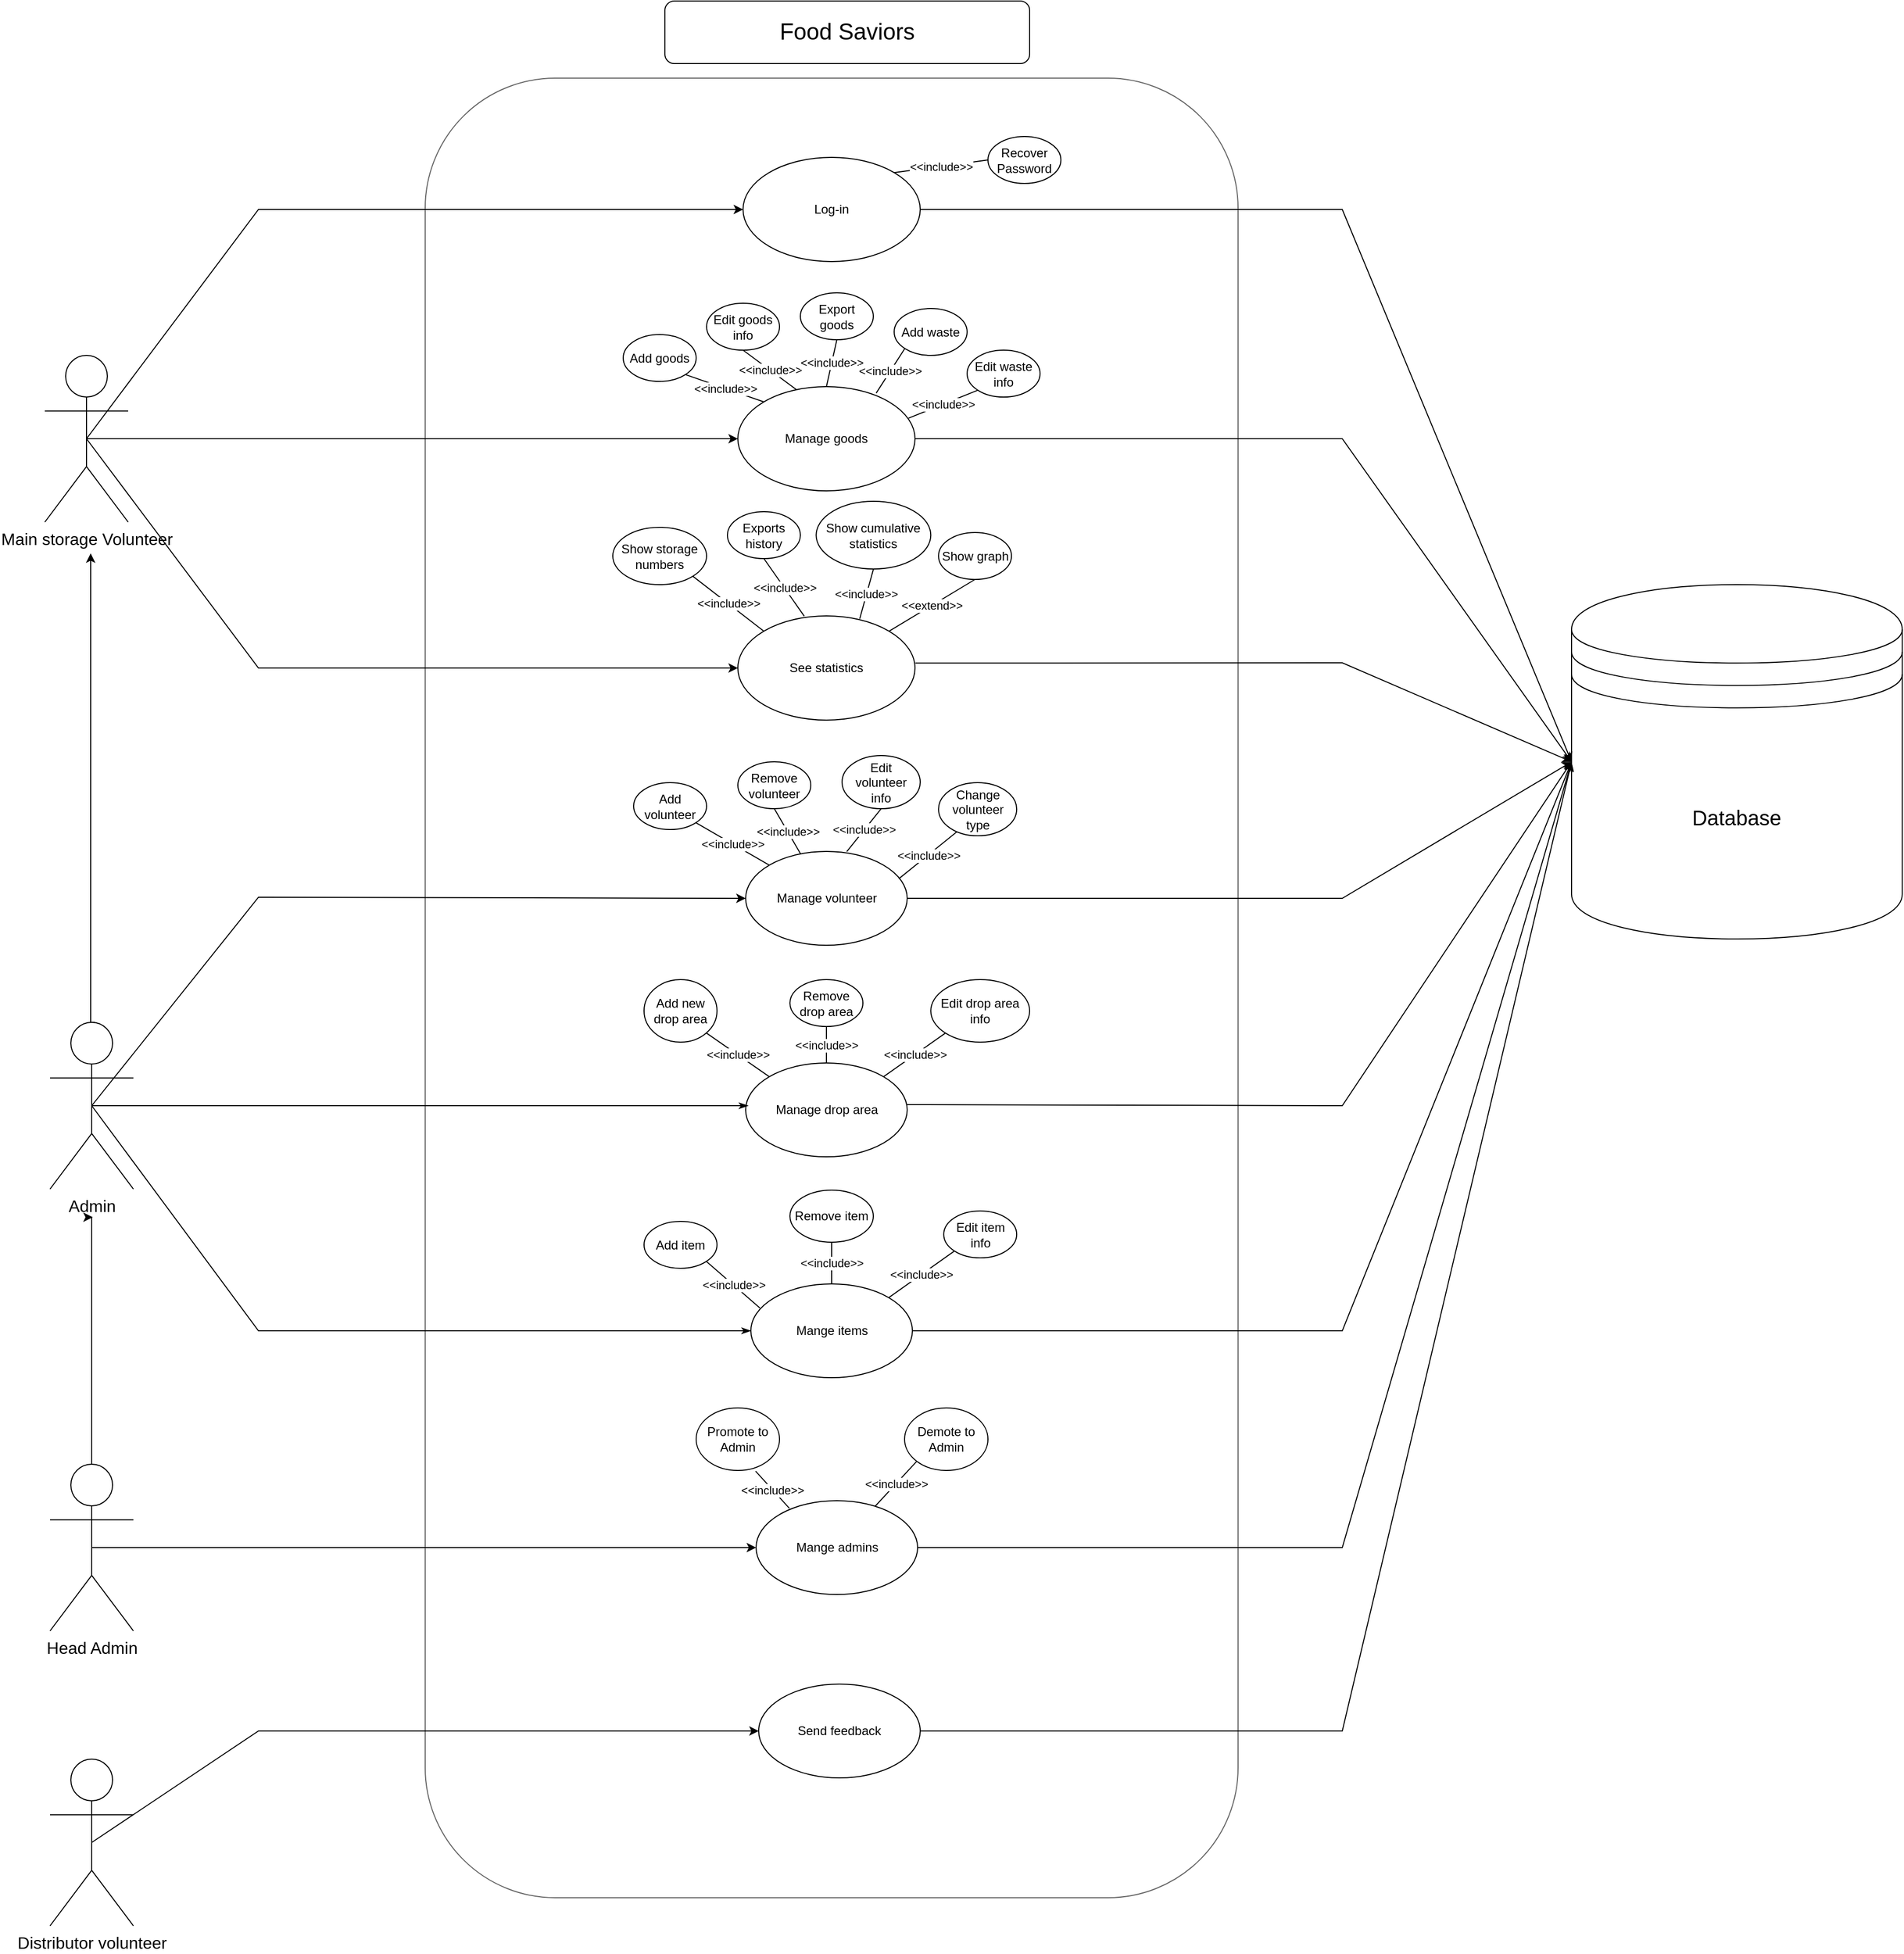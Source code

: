 <mxfile version="16.6.4" type="device"><diagram id="qF2yyAy22woy8dJEupaR" name="Page-1"><mxGraphModel dx="3638" dy="2063" grid="1" gridSize="10" guides="1" tooltips="1" connect="1" arrows="1" fold="1" page="1" pageScale="1" pageWidth="850" pageHeight="1100" math="0" shadow="0"><root><mxCell id="0"/><mxCell id="1" parent="0"/><mxCell id="LFjwha3EKeW71OOI---n-3" value="" style="rounded=1;whiteSpace=wrap;html=1;fillColor=none;fontColor=#333333;strokeColor=#666666;glass=0;shadow=0;arcSize=16;" parent="1" vertex="1"><mxGeometry x="-80" y="14" width="780" height="1746" as="geometry"/></mxCell><mxCell id="LFjwha3EKeW71OOI---n-4" value="Log-in" style="ellipse;whiteSpace=wrap;html=1;fillColor=none;" parent="1" vertex="1"><mxGeometry x="225" y="90" width="170" height="100" as="geometry"/></mxCell><mxCell id="LFjwha3EKeW71OOI---n-55" style="edgeStyle=orthogonalEdgeStyle;rounded=0;orthogonalLoop=1;jettySize=auto;html=1;entryX=0.5;entryY=0;entryDx=0;entryDy=0;entryPerimeter=0;startArrow=classic;startFill=1;strokeColor=default;strokeWidth=1;endArrow=none;endFill=0;" parent="1" edge="1"><mxGeometry relative="1" as="geometry"><mxPoint x="-401" y="470" as="sourcePoint"/><mxPoint x="-397" y="920" as="targetPoint"/><Array as="points"><mxPoint x="-401" y="920"/></Array></mxGeometry></mxCell><mxCell id="LFjwha3EKeW71OOI---n-5" value="&lt;font style=&quot;font-size: 16px&quot;&gt;Main storage Volunteer&lt;/font&gt;" style="shape=umlActor;verticalLabelPosition=bottom;verticalAlign=top;html=1;outlineConnect=0;shadow=0;glass=0;fillColor=none;" parent="1" vertex="1"><mxGeometry x="-445" y="280" width="80" height="160" as="geometry"/></mxCell><mxCell id="LFjwha3EKeW71OOI---n-6" value="&lt;font style=&quot;font-size: 16px&quot;&gt;Admin&lt;/font&gt;" style="shape=umlActor;verticalLabelPosition=bottom;verticalAlign=top;html=1;outlineConnect=0;shadow=0;glass=0;fillColor=none;" parent="1" vertex="1"><mxGeometry x="-440" y="920" width="80" height="160" as="geometry"/></mxCell><mxCell id="LFjwha3EKeW71OOI---n-57" style="edgeStyle=orthogonalEdgeStyle;rounded=0;orthogonalLoop=1;jettySize=auto;html=1;exitX=0.5;exitY=0;exitDx=0;exitDy=0;exitPerimeter=0;startArrow=none;startFill=0;endArrow=classic;endFill=1;strokeColor=default;strokeWidth=1;" parent="1" source="LFjwha3EKeW71OOI---n-7" edge="1"><mxGeometry relative="1" as="geometry"><mxPoint x="-399" y="1107" as="targetPoint"/><mxPoint x="-399" y="1247" as="sourcePoint"/><Array as="points"><mxPoint x="-400" y="1107"/></Array></mxGeometry></mxCell><mxCell id="LFjwha3EKeW71OOI---n-7" value="&lt;font style=&quot;font-size: 16px&quot;&gt;Head Admin&lt;/font&gt;" style="shape=umlActor;verticalLabelPosition=bottom;verticalAlign=top;html=1;outlineConnect=0;shadow=0;glass=0;fillColor=none;" parent="1" vertex="1"><mxGeometry x="-440" y="1344" width="80" height="160" as="geometry"/></mxCell><mxCell id="LFjwha3EKeW71OOI---n-11" value="&lt;font style=&quot;font-size: 20px&quot;&gt;Database&lt;/font&gt;" style="shape=datastore;whiteSpace=wrap;html=1;shadow=0;glass=0;fillColor=none;" parent="1" vertex="1"><mxGeometry x="1020" y="500" width="317.33" height="340" as="geometry"/></mxCell><mxCell id="LFjwha3EKeW71OOI---n-13" value="&lt;font style=&quot;font-size: 22px&quot;&gt;Food Saviors&lt;/font&gt;" style="rounded=1;whiteSpace=wrap;html=1;shadow=0;glass=0;fillColor=none;" parent="1" vertex="1"><mxGeometry x="150" y="-60" width="350" height="60" as="geometry"/></mxCell><mxCell id="LFjwha3EKeW71OOI---n-15" value="Manage goods" style="ellipse;whiteSpace=wrap;html=1;fillColor=none;" parent="1" vertex="1"><mxGeometry x="220" y="310" width="170" height="100" as="geometry"/></mxCell><mxCell id="LFjwha3EKeW71OOI---n-17" value="" style="endArrow=none;html=1;strokeWidth=1;rounded=0;entryX=1;entryY=0.5;entryDx=0;entryDy=0;exitX=0;exitY=0.5;exitDx=0;exitDy=0;strokeColor=default;startArrow=classic;startFill=1;" parent="1" source="LFjwha3EKeW71OOI---n-11" target="LFjwha3EKeW71OOI---n-4" edge="1"><mxGeometry width="50" height="50" relative="1" as="geometry"><mxPoint x="280" y="400" as="sourcePoint"/><mxPoint x="330" y="350" as="targetPoint"/><Array as="points"><mxPoint x="800" y="140"/></Array></mxGeometry></mxCell><mxCell id="LFjwha3EKeW71OOI---n-19" value="" style="endArrow=none;html=1;strokeWidth=1;rounded=0;entryX=1;entryY=0.5;entryDx=0;entryDy=0;exitX=0;exitY=0.5;exitDx=0;exitDy=0;strokeColor=default;startArrow=classic;startFill=1;" parent="1" source="LFjwha3EKeW71OOI---n-11" target="LFjwha3EKeW71OOI---n-15" edge="1"><mxGeometry width="50" height="50" relative="1" as="geometry"><mxPoint x="790" y="341" as="sourcePoint"/><mxPoint x="450" y="150" as="targetPoint"/><Array as="points"><mxPoint x="800" y="360"/></Array></mxGeometry></mxCell><mxCell id="LFjwha3EKeW71OOI---n-20" value="" style="endArrow=none;html=1;strokeWidth=1;rounded=0;entryX=0.5;entryY=0.5;entryDx=0;entryDy=0;exitX=0;exitY=0.5;exitDx=0;exitDy=0;entryPerimeter=0;startArrow=classic;startFill=1;" parent="1" source="LFjwha3EKeW71OOI---n-4" target="LFjwha3EKeW71OOI---n-5" edge="1"><mxGeometry width="50" height="50" relative="1" as="geometry"><mxPoint x="790" y="341" as="sourcePoint"/><mxPoint x="450" y="290" as="targetPoint"/><Array as="points"><mxPoint x="-240" y="140"/></Array></mxGeometry></mxCell><mxCell id="LFjwha3EKeW71OOI---n-23" value="" style="endArrow=none;html=1;strokeWidth=1;rounded=0;entryX=0.5;entryY=0.5;entryDx=0;entryDy=0;exitX=0;exitY=0.5;exitDx=0;exitDy=0;entryPerimeter=0;startArrow=classic;startFill=1;" parent="1" source="LFjwha3EKeW71OOI---n-15" target="LFjwha3EKeW71OOI---n-5" edge="1"><mxGeometry width="50" height="50" relative="1" as="geometry"><mxPoint x="280" y="150" as="sourcePoint"/><mxPoint x="15" y="160" as="targetPoint"/><Array as="points"><mxPoint x="-240" y="360"/></Array></mxGeometry></mxCell><mxCell id="LFjwha3EKeW71OOI---n-26" value="Mange items" style="ellipse;whiteSpace=wrap;html=1;shadow=0;glass=0;fillColor=none;" parent="1" vertex="1"><mxGeometry x="232.5" y="1171" width="155" height="90" as="geometry"/></mxCell><mxCell id="LFjwha3EKeW71OOI---n-32" value="" style="endArrow=none;html=1;strokeWidth=1;rounded=0;exitX=0;exitY=0.5;exitDx=0;exitDy=0;startArrow=classicThin;startFill=1;entryX=0.5;entryY=0.5;entryDx=0;entryDy=0;entryPerimeter=0;" parent="1" source="LFjwha3EKeW71OOI---n-26" target="LFjwha3EKeW71OOI---n-6" edge="1"><mxGeometry width="50" height="50" relative="1" as="geometry"><mxPoint x="300" y="280" as="sourcePoint"/><mxPoint x="10" y="310" as="targetPoint"/><Array as="points"><mxPoint x="-240" y="1216"/></Array></mxGeometry></mxCell><mxCell id="LFjwha3EKeW71OOI---n-35" value="See statistics" style="ellipse;whiteSpace=wrap;html=1;fillColor=none;" parent="1" vertex="1"><mxGeometry x="220" y="530" width="170" height="100" as="geometry"/></mxCell><mxCell id="LFjwha3EKeW71OOI---n-36" value="" style="endArrow=none;html=1;strokeWidth=1;rounded=0;entryX=0.5;entryY=0.5;entryDx=0;entryDy=0;exitX=0;exitY=0.5;exitDx=0;exitDy=0;entryPerimeter=0;startArrow=classic;startFill=1;" parent="1" source="LFjwha3EKeW71OOI---n-35" target="LFjwha3EKeW71OOI---n-5" edge="1"><mxGeometry width="50" height="50" relative="1" as="geometry"><mxPoint x="220" y="150" as="sourcePoint"/><mxPoint x="-255" y="160" as="targetPoint"/><Array as="points"><mxPoint x="-240" y="580"/></Array></mxGeometry></mxCell><mxCell id="LFjwha3EKeW71OOI---n-39" value="" style="endArrow=none;html=1;strokeWidth=1;rounded=0;entryX=1.002;entryY=0.453;entryDx=0;entryDy=0;exitX=0;exitY=0.5;exitDx=0;exitDy=0;entryPerimeter=0;strokeColor=default;startArrow=classic;startFill=1;" parent="1" source="LFjwha3EKeW71OOI---n-11" target="LFjwha3EKeW71OOI---n-35" edge="1"><mxGeometry width="50" height="50" relative="1" as="geometry"><mxPoint x="790" y="341" as="sourcePoint"/><mxPoint x="400" y="270" as="targetPoint"/><Array as="points"><mxPoint x="800" y="575"/></Array></mxGeometry></mxCell><mxCell id="LFjwha3EKeW71OOI---n-40" value="" style="endArrow=none;html=1;strokeWidth=1;rounded=0;exitX=0;exitY=0.5;exitDx=0;exitDy=0;strokeColor=default;startArrow=classic;startFill=1;" parent="1" source="LFjwha3EKeW71OOI---n-11" target="LFjwha3EKeW71OOI---n-26" edge="1"><mxGeometry width="50" height="50" relative="1" as="geometry"><mxPoint x="838.98" y="523" as="sourcePoint"/><mxPoint x="390" y="1210" as="targetPoint"/><Array as="points"><mxPoint x="800" y="1216"/></Array></mxGeometry></mxCell><mxCell id="LFjwha3EKeW71OOI---n-42" value="Mange admins" style="ellipse;whiteSpace=wrap;html=1;shadow=0;glass=0;fillColor=none;" parent="1" vertex="1"><mxGeometry x="237.5" y="1379" width="155" height="90" as="geometry"/></mxCell><mxCell id="LFjwha3EKeW71OOI---n-43" value="" style="endArrow=none;html=1;strokeWidth=1;rounded=0;startArrow=classic;startFill=1;exitX=0;exitY=0.5;exitDx=0;exitDy=0;entryX=0.5;entryY=0.5;entryDx=0;entryDy=0;entryPerimeter=0;" parent="1" source="LFjwha3EKeW71OOI---n-42" target="LFjwha3EKeW71OOI---n-7" edge="1"><mxGeometry width="50" height="50" relative="1" as="geometry"><mxPoint x="230" y="640" as="sourcePoint"/><mxPoint x="-260" y="530" as="targetPoint"/><Array as="points"><mxPoint x="-240" y="1424"/></Array></mxGeometry></mxCell><mxCell id="LFjwha3EKeW71OOI---n-44" value="" style="endArrow=none;html=1;strokeWidth=1;rounded=0;startArrow=classic;startFill=1;exitX=0;exitY=0.5;exitDx=0;exitDy=0;entryX=1;entryY=0.5;entryDx=0;entryDy=0;" parent="1" source="LFjwha3EKeW71OOI---n-11" target="LFjwha3EKeW71OOI---n-42" edge="1"><mxGeometry width="50" height="50" relative="1" as="geometry"><mxPoint x="1027.5" y="915" as="sourcePoint"/><mxPoint x="550" y="680" as="targetPoint"/><Array as="points"><mxPoint x="800" y="1424"/></Array></mxGeometry></mxCell><mxCell id="LFjwha3EKeW71OOI---n-58" value="&lt;div&gt;Recover &lt;br&gt;&lt;/div&gt;&lt;div&gt;Password&lt;br&gt;&lt;/div&gt;" style="ellipse;whiteSpace=wrap;html=1;shadow=0;glass=0;fillColor=none;" parent="1" vertex="1"><mxGeometry x="460" y="70" width="70" height="45" as="geometry"/></mxCell><mxCell id="LFjwha3EKeW71OOI---n-59" value="&amp;lt;&amp;lt;include&amp;gt;&amp;gt;" style="endArrow=none;html=1;strokeWidth=1;rounded=0;entryX=1;entryY=0;entryDx=0;entryDy=0;exitX=0;exitY=0.5;exitDx=0;exitDy=0;" parent="1" source="LFjwha3EKeW71OOI---n-58" target="LFjwha3EKeW71OOI---n-4" edge="1"><mxGeometry width="50" height="50" relative="1" as="geometry"><mxPoint x="874.85" y="225.67" as="sourcePoint"/><mxPoint x="450.002" y="179.997" as="targetPoint"/></mxGeometry></mxCell><mxCell id="LFjwha3EKeW71OOI---n-63" value="Remove volunteer" style="ellipse;whiteSpace=wrap;html=1;shadow=0;glass=0;fillColor=none;" parent="1" vertex="1"><mxGeometry x="220" y="670" width="70" height="45" as="geometry"/></mxCell><mxCell id="LFjwha3EKeW71OOI---n-64" value="&amp;lt;&amp;lt;include&amp;gt;&amp;gt;" style="endArrow=none;html=1;strokeWidth=1;rounded=0;exitX=0.5;exitY=1;exitDx=0;exitDy=0;" parent="1" source="LFjwha3EKeW71OOI---n-63" target="LFjwha3EKeW71OOI---n-82" edge="1"><mxGeometry width="50" height="50" relative="1" as="geometry"><mxPoint x="234.767" y="413.501" as="sourcePoint"/><mxPoint x="100.001" y="685.32" as="targetPoint"/></mxGeometry></mxCell><mxCell id="LFjwha3EKeW71OOI---n-65" value="Show graph" style="ellipse;whiteSpace=wrap;html=1;shadow=0;glass=0;fillColor=none;" parent="1" vertex="1"><mxGeometry x="412.58" y="450" width="70" height="45" as="geometry"/></mxCell><mxCell id="LFjwha3EKeW71OOI---n-66" value="&amp;lt;&amp;lt;extend&amp;gt;&amp;gt;" style="endArrow=none;html=1;strokeWidth=1;rounded=0;entryX=1;entryY=0;entryDx=0;entryDy=0;exitX=0.5;exitY=1;exitDx=0;exitDy=0;" parent="1" source="LFjwha3EKeW71OOI---n-65" target="LFjwha3EKeW71OOI---n-35" edge="1"><mxGeometry width="50" height="50" relative="1" as="geometry"><mxPoint x="100.0" y="597.14" as="sourcePoint"/><mxPoint x="235.002" y="504.267" as="targetPoint"/></mxGeometry></mxCell><mxCell id="LFjwha3EKeW71OOI---n-82" value="Manage volunteer" style="ellipse;whiteSpace=wrap;html=1;shadow=0;glass=0;fillColor=none;" parent="1" vertex="1"><mxGeometry x="227.5" y="756" width="155" height="90" as="geometry"/></mxCell><mxCell id="LFjwha3EKeW71OOI---n-93" value="" style="endArrow=none;html=1;strokeWidth=1;rounded=0;entryX=0.5;entryY=0.5;entryDx=0;entryDy=0;exitX=0;exitY=0.5;exitDx=0;exitDy=0;entryPerimeter=0;startArrow=classic;startFill=1;" parent="1" source="LFjwha3EKeW71OOI---n-82" target="LFjwha3EKeW71OOI---n-6" edge="1"><mxGeometry width="50" height="50" relative="1" as="geometry"><mxPoint x="297.5" y="490" as="sourcePoint"/><mxPoint x="-210" y="650" as="targetPoint"/><Array as="points"><mxPoint x="-240" y="800"/></Array></mxGeometry></mxCell><mxCell id="LFjwha3EKeW71OOI---n-95" value="" style="endArrow=none;html=1;strokeWidth=1;rounded=0;entryX=1;entryY=0.5;entryDx=0;entryDy=0;exitX=0;exitY=0.5;exitDx=0;exitDy=0;strokeColor=default;startArrow=classic;startFill=1;" parent="1" source="LFjwha3EKeW71OOI---n-11" target="LFjwha3EKeW71OOI---n-82" edge="1"><mxGeometry width="50" height="50" relative="1" as="geometry"><mxPoint x="920.0" y="660" as="sourcePoint"/><mxPoint x="392.5" y="450" as="targetPoint"/><Array as="points"><mxPoint x="800" y="801"/></Array></mxGeometry></mxCell><mxCell id="LFjwha3EKeW71OOI---n-97" value="&lt;div&gt;Edit volunteer&lt;/div&gt;&lt;div&gt;info&lt;br&gt;&lt;/div&gt;" style="ellipse;whiteSpace=wrap;html=1;shadow=0;glass=0;fillColor=none;" parent="1" vertex="1"><mxGeometry x="320" y="664" width="75" height="51" as="geometry"/></mxCell><mxCell id="LFjwha3EKeW71OOI---n-98" value="Add volunteer" style="ellipse;whiteSpace=wrap;html=1;shadow=0;glass=0;fillColor=none;" parent="1" vertex="1"><mxGeometry x="120" y="690" width="70" height="45" as="geometry"/></mxCell><mxCell id="LFjwha3EKeW71OOI---n-99" value="&amp;lt;&amp;lt;include&amp;gt;&amp;gt;" style="endArrow=none;html=1;strokeWidth=1;rounded=0;entryX=1;entryY=1;entryDx=0;entryDy=0;exitX=0;exitY=0;exitDx=0;exitDy=0;" parent="1" source="LFjwha3EKeW71OOI---n-82" target="LFjwha3EKeW71OOI---n-98" edge="1"><mxGeometry width="50" height="50" relative="1" as="geometry"><mxPoint x="417.486" y="684.659" as="sourcePoint"/><mxPoint x="310.002" y="795.997" as="targetPoint"/></mxGeometry></mxCell><mxCell id="LFjwha3EKeW71OOI---n-100" value="&amp;lt;&amp;lt;include&amp;gt;&amp;gt;" style="endArrow=none;html=1;strokeWidth=1;rounded=0;entryX=0;entryY=0;entryDx=0;entryDy=0;exitX=1;exitY=1;exitDx=0;exitDy=0;" parent="1" source="LFjwha3EKeW71OOI---n-102" target="LFjwha3EKeW71OOI---n-35" edge="1"><mxGeometry width="50" height="50" relative="1" as="geometry"><mxPoint x="485.126" y="473.329" as="sourcePoint"/><mxPoint x="377.642" y="584.667" as="targetPoint"/></mxGeometry></mxCell><mxCell id="LFjwha3EKeW71OOI---n-101" value="&amp;lt;&amp;lt;include&amp;gt;&amp;gt;" style="endArrow=none;html=1;strokeWidth=1;rounded=0;entryX=0.5;entryY=1;entryDx=0;entryDy=0;exitX=0.626;exitY=0.002;exitDx=0;exitDy=0;exitPerimeter=0;" parent="1" source="LFjwha3EKeW71OOI---n-82" target="LFjwha3EKeW71OOI---n-97" edge="1"><mxGeometry width="50" height="50" relative="1" as="geometry"><mxPoint x="470.126" y="767.671" as="sourcePoint"/><mxPoint x="362.552" y="737.674" as="targetPoint"/></mxGeometry></mxCell><mxCell id="LFjwha3EKeW71OOI---n-102" value="Show storage numbers" style="ellipse;whiteSpace=wrap;html=1;shadow=0;glass=0;fillColor=none;" parent="1" vertex="1"><mxGeometry x="100" y="445" width="90" height="55" as="geometry"/></mxCell><mxCell id="LFjwha3EKeW71OOI---n-103" value="&lt;div&gt;Manage drop area&lt;/div&gt;" style="ellipse;whiteSpace=wrap;html=1;shadow=0;glass=0;fillColor=none;" parent="1" vertex="1"><mxGeometry x="227.5" y="959" width="155" height="90" as="geometry"/></mxCell><mxCell id="LFjwha3EKeW71OOI---n-104" value="" style="endArrow=none;html=1;strokeWidth=1;rounded=0;exitX=0.016;exitY=0.456;exitDx=0;exitDy=0;startArrow=classicThin;startFill=1;entryX=0.5;entryY=0.5;entryDx=0;entryDy=0;entryPerimeter=0;exitPerimeter=0;" parent="1" source="LFjwha3EKeW71OOI---n-103" target="LFjwha3EKeW71OOI---n-6" edge="1"><mxGeometry width="50" height="50" relative="1" as="geometry"><mxPoint x="315" y="190" as="sourcePoint"/><mxPoint x="-280" y="895.0" as="targetPoint"/><Array as="points"><mxPoint x="-240" y="1000"/></Array></mxGeometry></mxCell><mxCell id="LFjwha3EKeW71OOI---n-105" value="" style="endArrow=none;html=1;strokeWidth=1;rounded=0;entryX=0.997;entryY=0.444;entryDx=0;entryDy=0;exitX=0;exitY=0.5;exitDx=0;exitDy=0;strokeColor=default;startArrow=classic;startFill=1;entryPerimeter=0;" parent="1" source="LFjwha3EKeW71OOI---n-11" edge="1"><mxGeometry width="50" height="50" relative="1" as="geometry"><mxPoint x="910" y="650" as="sourcePoint"/><mxPoint x="382.035" y="998.96" as="targetPoint"/><Array as="points"><mxPoint x="800" y="1000"/></Array></mxGeometry></mxCell><mxCell id="LFjwha3EKeW71OOI---n-110" value="Add item" style="ellipse;whiteSpace=wrap;html=1;shadow=0;glass=0;fillColor=none;" parent="1" vertex="1"><mxGeometry x="130" y="1111" width="70" height="45" as="geometry"/></mxCell><mxCell id="LFjwha3EKeW71OOI---n-111" value="&amp;lt;&amp;lt;include&amp;gt;&amp;gt;" style="endArrow=none;html=1;strokeWidth=1;rounded=0;entryX=1;entryY=1;entryDx=0;entryDy=0;exitX=0.056;exitY=0.257;exitDx=0;exitDy=0;exitPerimeter=0;" parent="1" source="LFjwha3EKeW71OOI---n-26" target="LFjwha3EKeW71OOI---n-110" edge="1"><mxGeometry width="50" height="50" relative="1" as="geometry"><mxPoint x="252.448" y="647.674" as="sourcePoint"/><mxPoint x="320.002" y="830.997" as="targetPoint"/></mxGeometry></mxCell><mxCell id="LFjwha3EKeW71OOI---n-112" value="Remove item" style="ellipse;whiteSpace=wrap;html=1;shadow=0;glass=0;fillColor=none;" parent="1" vertex="1"><mxGeometry x="270" y="1081" width="80" height="50" as="geometry"/></mxCell><mxCell id="LFjwha3EKeW71OOI---n-116" value="Edit item info" style="ellipse;whiteSpace=wrap;html=1;shadow=0;glass=0;fillColor=none;" parent="1" vertex="1"><mxGeometry x="417.58" y="1101" width="70" height="45" as="geometry"/></mxCell><mxCell id="LFjwha3EKeW71OOI---n-117" value="&amp;lt;&amp;lt;include&amp;gt;&amp;gt;" style="endArrow=none;html=1;strokeWidth=1;rounded=0;entryX=0;entryY=1;entryDx=0;entryDy=0;exitX=1;exitY=0;exitDx=0;exitDy=0;" parent="1" source="LFjwha3EKeW71OOI---n-26" target="LFjwha3EKeW71OOI---n-116" edge="1"><mxGeometry width="50" height="50" relative="1" as="geometry"><mxPoint x="257.448" y="1137.674" as="sourcePoint"/><mxPoint x="330.002" y="840.997" as="targetPoint"/></mxGeometry></mxCell><mxCell id="LFjwha3EKeW71OOI---n-121" value="Promote to Admin" style="ellipse;whiteSpace=wrap;html=1;shadow=0;glass=0;fillColor=none;" parent="1" vertex="1"><mxGeometry x="180" y="1290" width="80" height="60" as="geometry"/></mxCell><mxCell id="LFjwha3EKeW71OOI---n-122" value="&amp;lt;&amp;lt;include&amp;gt;&amp;gt;" style="endArrow=none;html=1;strokeWidth=1;rounded=0;entryX=0.713;entryY=1.011;entryDx=0;entryDy=0;exitX=0.206;exitY=0.081;exitDx=0;exitDy=0;entryPerimeter=0;exitPerimeter=0;" parent="1" source="LFjwha3EKeW71OOI---n-42" target="LFjwha3EKeW71OOI---n-121" edge="1"><mxGeometry width="50" height="50" relative="1" as="geometry"><mxPoint x="257.448" y="1101.674" as="sourcePoint"/><mxPoint x="330.002" y="804.997" as="targetPoint"/></mxGeometry></mxCell><mxCell id="LFjwha3EKeW71OOI---n-129" value="Edit drop area info" style="ellipse;whiteSpace=wrap;html=1;shadow=0;glass=0;fillColor=none;" parent="1" vertex="1"><mxGeometry x="405.15" y="879" width="94.85" height="60" as="geometry"/></mxCell><mxCell id="LFjwha3EKeW71OOI---n-130" value="&amp;lt;&amp;lt;include&amp;gt;&amp;gt;" style="endArrow=none;html=1;strokeWidth=1;rounded=0;entryX=0;entryY=1;entryDx=0;entryDy=0;exitX=1;exitY=0;exitDx=0;exitDy=0;" parent="1" source="LFjwha3EKeW71OOI---n-103" target="LFjwha3EKeW71OOI---n-129" edge="1"><mxGeometry width="50" height="50" relative="1" as="geometry"><mxPoint x="257.448" y="1135.674" as="sourcePoint"/><mxPoint x="330.002" y="838.997" as="targetPoint"/></mxGeometry></mxCell><mxCell id="LFjwha3EKeW71OOI---n-131" value="Remove drop area" style="ellipse;whiteSpace=wrap;html=1;shadow=0;glass=0;fillColor=none;" parent="1" vertex="1"><mxGeometry x="270" y="879" width="70" height="45" as="geometry"/></mxCell><mxCell id="LFjwha3EKeW71OOI---n-132" value="&amp;lt;&amp;lt;include&amp;gt;&amp;gt;" style="endArrow=none;html=1;strokeWidth=1;rounded=0;entryX=0.5;entryY=1;entryDx=0;entryDy=0;exitX=0.5;exitY=0;exitDx=0;exitDy=0;" parent="1" source="LFjwha3EKeW71OOI---n-103" target="LFjwha3EKeW71OOI---n-131" edge="1"><mxGeometry width="50" height="50" relative="1" as="geometry"><mxPoint x="267.448" y="1135.674" as="sourcePoint"/><mxPoint x="340.002" y="838.997" as="targetPoint"/></mxGeometry></mxCell><mxCell id="LFjwha3EKeW71OOI---n-133" value="Add new drop area" style="ellipse;whiteSpace=wrap;html=1;shadow=0;glass=0;fillColor=none;" parent="1" vertex="1"><mxGeometry x="130" y="879.0" width="70" height="60" as="geometry"/></mxCell><mxCell id="LFjwha3EKeW71OOI---n-134" value="&amp;lt;&amp;lt;include&amp;gt;&amp;gt;" style="endArrow=none;html=1;strokeWidth=1;rounded=0;entryX=1;entryY=1;entryDx=0;entryDy=0;exitX=0;exitY=0;exitDx=0;exitDy=0;" parent="1" source="LFjwha3EKeW71OOI---n-103" target="LFjwha3EKeW71OOI---n-133" edge="1"><mxGeometry width="50" height="50" relative="1" as="geometry"><mxPoint x="212.498" y="959.004" as="sourcePoint"/><mxPoint x="302.552" y="802.327" as="targetPoint"/></mxGeometry></mxCell><mxCell id="gZVD5zso4eRa_AW9w8mU-1" value="&lt;div&gt;Add goods&lt;/div&gt;" style="ellipse;whiteSpace=wrap;html=1;shadow=0;glass=0;fillColor=none;" vertex="1" parent="1"><mxGeometry x="110.0" y="260" width="70" height="45" as="geometry"/></mxCell><mxCell id="gZVD5zso4eRa_AW9w8mU-2" value="&amp;lt;&amp;lt;include&amp;gt;&amp;gt;" style="endArrow=none;html=1;strokeWidth=1;rounded=0;entryX=0;entryY=0;entryDx=0;entryDy=0;exitX=1;exitY=1;exitDx=0;exitDy=0;" edge="1" parent="1" source="gZVD5zso4eRa_AW9w8mU-1" target="LFjwha3EKeW71OOI---n-15"><mxGeometry width="50" height="50" relative="1" as="geometry"><mxPoint x="380" y="331" as="sourcePoint"/><mxPoint x="209.996" y="234.645" as="targetPoint"/></mxGeometry></mxCell><mxCell id="gZVD5zso4eRa_AW9w8mU-3" value="&lt;div&gt;Edit goods info&lt;/div&gt;" style="ellipse;whiteSpace=wrap;html=1;shadow=0;glass=0;fillColor=none;" vertex="1" parent="1"><mxGeometry x="190" y="230" width="70" height="45" as="geometry"/></mxCell><mxCell id="gZVD5zso4eRa_AW9w8mU-4" value="&amp;lt;&amp;lt;include&amp;gt;&amp;gt;" style="endArrow=none;html=1;strokeWidth=1;rounded=0;entryX=0.33;entryY=0.028;entryDx=0;entryDy=0;exitX=0.5;exitY=1;exitDx=0;exitDy=0;entryPerimeter=0;" edge="1" parent="1" source="gZVD5zso4eRa_AW9w8mU-3" target="LFjwha3EKeW71OOI---n-15"><mxGeometry width="50" height="50" relative="1" as="geometry"><mxPoint x="554.9" y="361" as="sourcePoint"/><mxPoint x="130.004" y="244.645" as="targetPoint"/></mxGeometry></mxCell><mxCell id="gZVD5zso4eRa_AW9w8mU-5" value="&lt;div&gt;Export goods&lt;/div&gt;" style="ellipse;whiteSpace=wrap;html=1;shadow=0;glass=0;fillColor=none;" vertex="1" parent="1"><mxGeometry x="280" y="220" width="70" height="45" as="geometry"/></mxCell><mxCell id="gZVD5zso4eRa_AW9w8mU-6" value="&amp;lt;&amp;lt;include&amp;gt;&amp;gt;" style="endArrow=none;html=1;strokeWidth=1;rounded=0;entryX=0.5;entryY=0;entryDx=0;entryDy=0;exitX=0.5;exitY=1;exitDx=0;exitDy=0;" edge="1" parent="1" source="gZVD5zso4eRa_AW9w8mU-5" target="LFjwha3EKeW71OOI---n-15"><mxGeometry width="50" height="50" relative="1" as="geometry"><mxPoint x="814.9" y="391" as="sourcePoint"/><mxPoint x="390.004" y="354.645" as="targetPoint"/></mxGeometry></mxCell><mxCell id="gZVD5zso4eRa_AW9w8mU-7" value="Exports history" style="ellipse;whiteSpace=wrap;html=1;shadow=0;glass=0;fillColor=none;" vertex="1" parent="1"><mxGeometry x="210" y="430" width="70" height="45" as="geometry"/></mxCell><mxCell id="gZVD5zso4eRa_AW9w8mU-8" value="&amp;lt;&amp;lt;include&amp;gt;&amp;gt;" style="endArrow=none;html=1;strokeWidth=1;rounded=0;exitX=0.5;exitY=1;exitDx=0;exitDy=0;entryX=0.375;entryY=0.003;entryDx=0;entryDy=0;entryPerimeter=0;" edge="1" parent="1" source="gZVD5zso4eRa_AW9w8mU-7" target="LFjwha3EKeW71OOI---n-35"><mxGeometry width="50" height="50" relative="1" as="geometry"><mxPoint x="510.0" y="627.14" as="sourcePoint"/><mxPoint x="305" y="530" as="targetPoint"/></mxGeometry></mxCell><mxCell id="gZVD5zso4eRa_AW9w8mU-19" value="&amp;lt;&amp;lt;include&amp;gt;&amp;gt;" style="endArrow=none;html=1;strokeWidth=1;rounded=0;entryX=0.5;entryY=1;entryDx=0;entryDy=0;exitX=0.5;exitY=0;exitDx=0;exitDy=0;" edge="1" parent="1" source="LFjwha3EKeW71OOI---n-26" target="LFjwha3EKeW71OOI---n-112"><mxGeometry width="50" height="50" relative="1" as="geometry"><mxPoint x="294.18" y="1204.13" as="sourcePoint"/><mxPoint x="242.749" y="1159.41" as="targetPoint"/></mxGeometry></mxCell><mxCell id="gZVD5zso4eRa_AW9w8mU-21" value="Demote to Admin" style="ellipse;whiteSpace=wrap;html=1;shadow=0;glass=0;fillColor=none;" vertex="1" parent="1"><mxGeometry x="380" y="1290" width="80" height="60" as="geometry"/></mxCell><mxCell id="gZVD5zso4eRa_AW9w8mU-22" value="&amp;lt;&amp;lt;include&amp;gt;&amp;gt;" style="endArrow=none;html=1;strokeWidth=1;rounded=0;entryX=0;entryY=1;entryDx=0;entryDy=0;" edge="1" parent="1" target="gZVD5zso4eRa_AW9w8mU-21" source="LFjwha3EKeW71OOI---n-42"><mxGeometry width="50" height="50" relative="1" as="geometry"><mxPoint x="320.199" y="1325.0" as="sourcePoint"/><mxPoint x="390.002" y="791.817" as="targetPoint"/></mxGeometry></mxCell><mxCell id="gZVD5zso4eRa_AW9w8mU-25" value="&lt;div&gt;Add waste&lt;/div&gt;" style="ellipse;whiteSpace=wrap;html=1;shadow=0;glass=0;fillColor=none;" vertex="1" parent="1"><mxGeometry x="370.0" y="235" width="70" height="45" as="geometry"/></mxCell><mxCell id="gZVD5zso4eRa_AW9w8mU-26" value="&amp;lt;&amp;lt;include&amp;gt;&amp;gt;" style="endArrow=none;html=1;strokeWidth=1;rounded=0;entryX=0.781;entryY=0.062;entryDx=0;entryDy=0;exitX=0;exitY=1;exitDx=0;exitDy=0;entryPerimeter=0;" edge="1" parent="1" source="gZVD5zso4eRa_AW9w8mU-25" target="LFjwha3EKeW71OOI---n-15"><mxGeometry width="50" height="50" relative="1" as="geometry"><mxPoint x="896.31" y="431" as="sourcePoint"/><mxPoint x="425.0" y="354.5" as="targetPoint"/></mxGeometry></mxCell><mxCell id="gZVD5zso4eRa_AW9w8mU-27" value="&lt;div&gt;Edit waste info&lt;/div&gt;" style="ellipse;whiteSpace=wrap;html=1;shadow=0;glass=0;fillColor=none;" vertex="1" parent="1"><mxGeometry x="440.0" y="275" width="70" height="45" as="geometry"/></mxCell><mxCell id="gZVD5zso4eRa_AW9w8mU-28" value="&amp;lt;&amp;lt;include&amp;gt;&amp;gt;" style="endArrow=none;html=1;strokeWidth=1;rounded=0;entryX=0.963;entryY=0.303;entryDx=0;entryDy=0;exitX=0;exitY=1;exitDx=0;exitDy=0;entryPerimeter=0;" edge="1" parent="1" source="gZVD5zso4eRa_AW9w8mU-27" target="LFjwha3EKeW71OOI---n-15"><mxGeometry width="50" height="50" relative="1" as="geometry"><mxPoint x="921.21" y="456" as="sourcePoint"/><mxPoint x="390.004" y="349.645" as="targetPoint"/></mxGeometry></mxCell><mxCell id="gZVD5zso4eRa_AW9w8mU-29" value="&lt;font style=&quot;font-size: 16px&quot;&gt;Distributor volunteer&lt;/font&gt;" style="shape=umlActor;verticalLabelPosition=bottom;verticalAlign=top;html=1;outlineConnect=0;shadow=0;glass=0;fillColor=none;" vertex="1" parent="1"><mxGeometry x="-440" y="1627" width="80" height="160" as="geometry"/></mxCell><mxCell id="gZVD5zso4eRa_AW9w8mU-30" value="Send feedback" style="ellipse;whiteSpace=wrap;html=1;shadow=0;glass=0;fillColor=none;" vertex="1" parent="1"><mxGeometry x="240" y="1555" width="155" height="90" as="geometry"/></mxCell><mxCell id="gZVD5zso4eRa_AW9w8mU-32" value="" style="endArrow=classic;html=1;rounded=0;fontSize=20;strokeWidth=1;entryX=0;entryY=0.5;entryDx=0;entryDy=0;exitX=1;exitY=0.5;exitDx=0;exitDy=0;" edge="1" parent="1" source="gZVD5zso4eRa_AW9w8mU-30" target="LFjwha3EKeW71OOI---n-11"><mxGeometry width="50" height="50" relative="1" as="geometry"><mxPoint x="400" y="1320" as="sourcePoint"/><mxPoint x="450" y="1270" as="targetPoint"/><Array as="points"><mxPoint x="800" y="1600"/></Array></mxGeometry></mxCell><mxCell id="gZVD5zso4eRa_AW9w8mU-33" value="" style="endArrow=classic;html=1;rounded=0;fontSize=20;strokeWidth=1;exitX=0.5;exitY=0.5;exitDx=0;exitDy=0;exitPerimeter=0;entryX=0;entryY=0.5;entryDx=0;entryDy=0;" edge="1" parent="1" source="gZVD5zso4eRa_AW9w8mU-29"><mxGeometry width="50" height="50" relative="1" as="geometry"><mxPoint x="-400" y="1720.0" as="sourcePoint"/><mxPoint x="240.0" y="1600.0" as="targetPoint"/><Array as="points"><mxPoint x="-240" y="1600"/></Array></mxGeometry></mxCell><mxCell id="gZVD5zso4eRa_AW9w8mU-35" value="&lt;div&gt;Change volunteer type&lt;/div&gt;" style="ellipse;whiteSpace=wrap;html=1;shadow=0;glass=0;fillColor=none;" vertex="1" parent="1"><mxGeometry x="412.58" y="690" width="75" height="51" as="geometry"/></mxCell><mxCell id="gZVD5zso4eRa_AW9w8mU-36" value="&amp;lt;&amp;lt;include&amp;gt;&amp;gt;" style="endArrow=none;html=1;strokeWidth=1;rounded=0;entryX=0.237;entryY=0.922;entryDx=0;entryDy=0;exitX=0.626;exitY=0.002;exitDx=0;exitDy=0;exitPerimeter=0;entryPerimeter=0;" edge="1" parent="1" target="gZVD5zso4eRa_AW9w8mU-35"><mxGeometry width="50" height="50" relative="1" as="geometry"><mxPoint x="374.53" y="782.18" as="sourcePoint"/><mxPoint x="412.552" y="763.674" as="targetPoint"/></mxGeometry></mxCell><mxCell id="gZVD5zso4eRa_AW9w8mU-37" value="Show&amp;nbsp;cumulative statistics" style="ellipse;whiteSpace=wrap;html=1;shadow=0;glass=0;fillColor=none;" vertex="1" parent="1"><mxGeometry x="295.15" y="420" width="110" height="65" as="geometry"/></mxCell><mxCell id="gZVD5zso4eRa_AW9w8mU-38" value="&amp;lt;&amp;lt;include&amp;gt;&amp;gt;" style="endArrow=none;html=1;strokeWidth=1;rounded=0;exitX=0.5;exitY=1;exitDx=0;exitDy=0;entryX=0.688;entryY=0.028;entryDx=0;entryDy=0;entryPerimeter=0;" edge="1" parent="1" source="gZVD5zso4eRa_AW9w8mU-37" target="LFjwha3EKeW71OOI---n-35"><mxGeometry width="50" height="50" relative="1" as="geometry"><mxPoint x="616.25" y="627.14" as="sourcePoint"/><mxPoint x="390" y="530" as="targetPoint"/></mxGeometry></mxCell></root></mxGraphModel></diagram></mxfile>